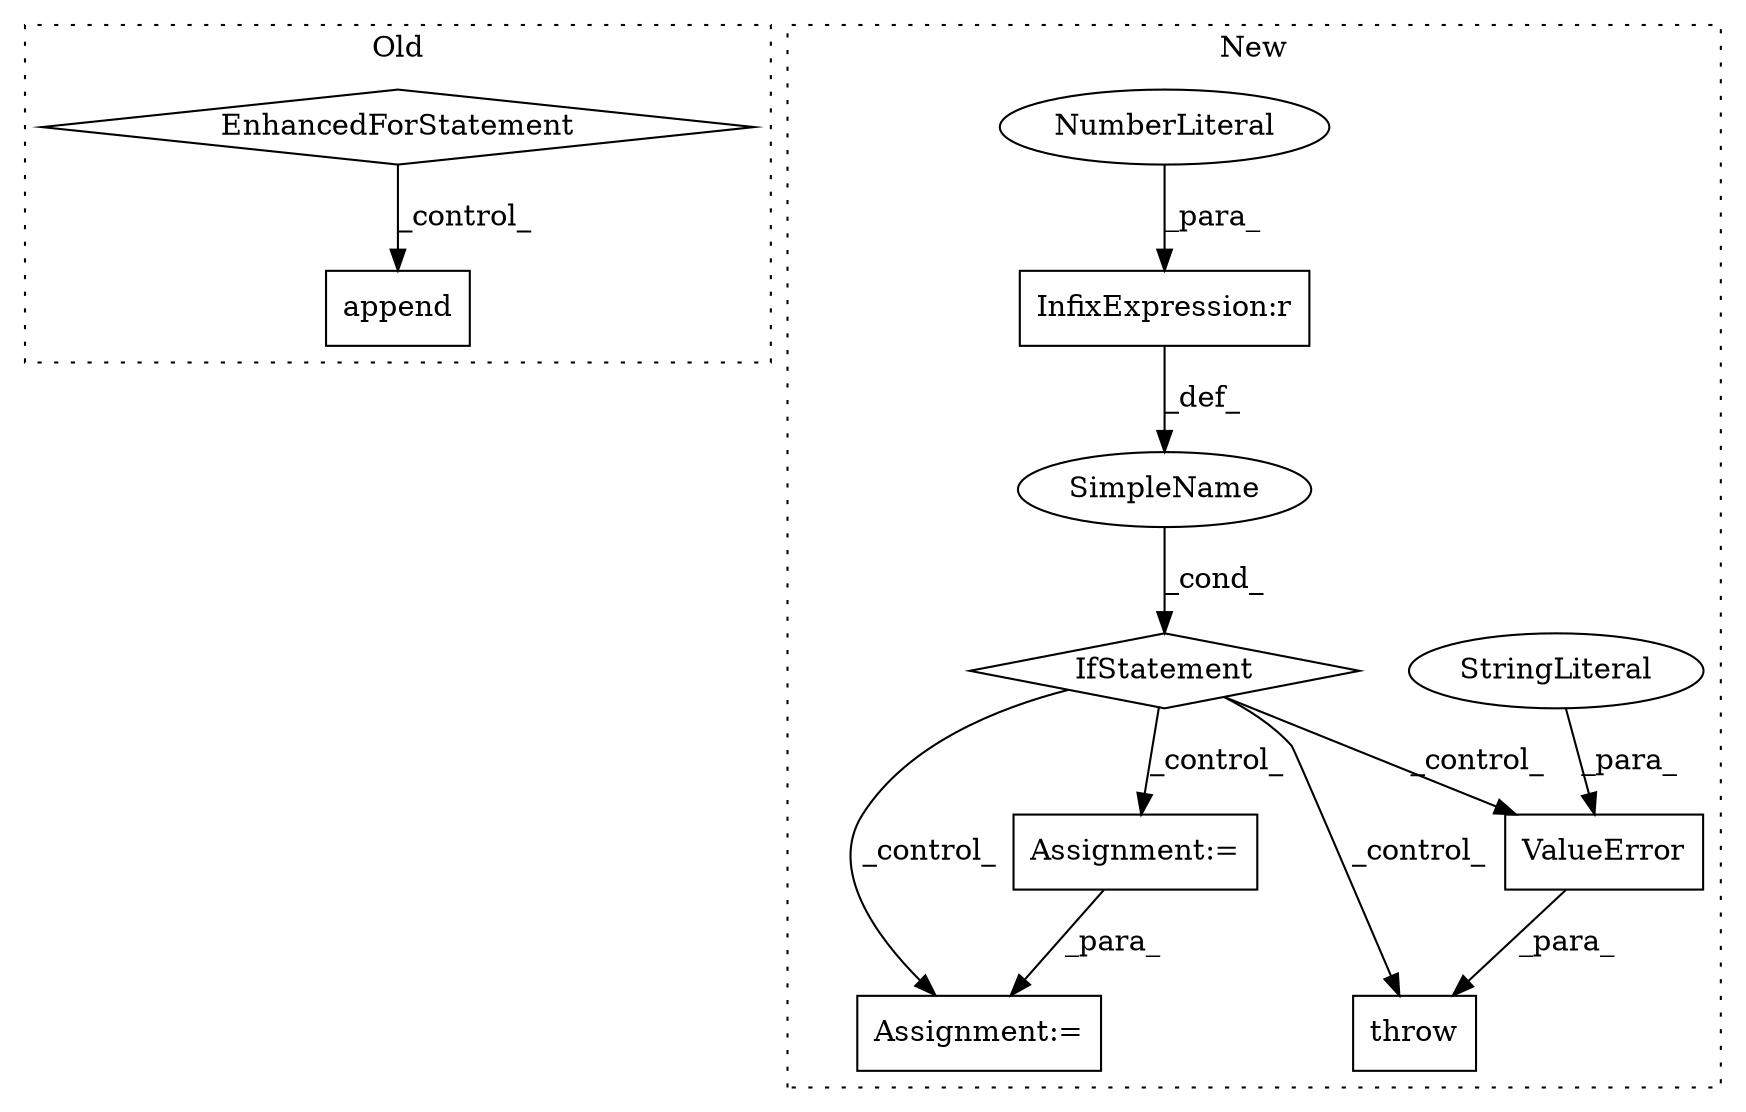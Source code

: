 digraph G {
subgraph cluster0 {
1 [label="append" a="32" s="9795,9808" l="7,1" shape="box"];
11 [label="EnhancedForStatement" a="70" s="9311,9406" l="61,2" shape="diamond"];
label = "Old";
style="dotted";
}
subgraph cluster1 {
2 [label="throw" a="53" s="9946" l="6" shape="box"];
3 [label="IfStatement" a="25" s="9866,9891" l="4,2" shape="diamond"];
4 [label="SimpleName" a="42" s="" l="" shape="ellipse"];
5 [label="InfixExpression:r" a="27" s="9887" l="3" shape="box"];
6 [label="ValueError" a="32" s="9952,10019" l="11,1" shape="box"];
7 [label="StringLiteral" a="45" s="9963" l="56" shape="ellipse"];
8 [label="Assignment:=" a="7" s="10112" l="1" shape="box"];
9 [label="NumberLiteral" a="34" s="9890" l="1" shape="ellipse"];
10 [label="Assignment:=" a="7" s="10184" l="1" shape="box"];
label = "New";
style="dotted";
}
3 -> 10 [label="_control_"];
3 -> 2 [label="_control_"];
3 -> 8 [label="_control_"];
3 -> 6 [label="_control_"];
4 -> 3 [label="_cond_"];
5 -> 4 [label="_def_"];
6 -> 2 [label="_para_"];
7 -> 6 [label="_para_"];
8 -> 10 [label="_para_"];
9 -> 5 [label="_para_"];
11 -> 1 [label="_control_"];
}